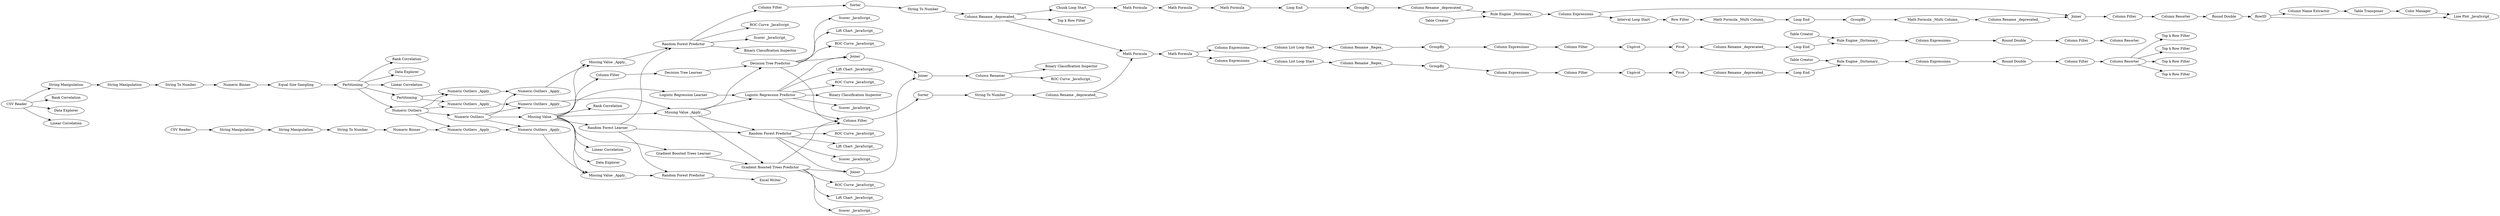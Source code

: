 digraph {
	704 -> 3
	665 -> 694
	670 -> 700
	679 -> 680
	538 -> 542
	643 -> 678
	621 -> 651
	418 -> 624
	540 -> 546
	620 -> 652
	567 -> 573
	670 -> 687
	590 -> 589
	634 -> 371
	542 -> 529
	687 -> 688
	657 -> 670
	11 -> 12
	372 -> 399
	680 -> 681
	678 -> 547
	666 -> 621
	418 -> 630
	684 -> 657
	575 -> 576
	618 -> 371
	665 -> 683
	544 -> 532
	396 -> 409
	696 -> 700
	665 -> 641
	665 -> 702
	681 -> 682
	571 -> 566
	621 -> 6
	1 -> 692
	618 -> 705
	2 -> 698
	689 -> 667
	537 -> 531
	14 -> 668
	586 -> 581
	564 -> 567
	410 -> 397
	687 -> 703
	702 -> 704
	687 -> 665
	371 -> 372
	547 -> 548
	698 -> 699
	588 -> 589
	566 -> 575
	672 -> 689
	544 -> 519
	592 -> 590
	563 -> 568
	588 -> 591
	570 -> 571
	678 -> 677
	591 -> 592
	577 -> 580
	403 -> 405
	566 -> 582
	703 -> 702
	658 -> 672
	666 -> 618
	543 -> 535
	530 -> 539
	376 -> 519
	579 -> 577
	546 -> 543
	12 -> 14
	14 -> 595
	665 -> 667
	536 -> 528
	665 -> 643
	401 -> 402
	544 -> 562
	699 -> 697
	666 -> 634
	658 -> 671
	545 -> 544
	700 -> 703
	671 -> 688
	519 -> 520
	634 -> 633
	405 -> 414
	634 -> 653
	634 -> 11
	529 -> 530
	531 -> 538
	10 -> 12
	584 -> 585
	419 -> 418
	683 -> 642
	620 -> 10
	666 -> 620
	1 -> 679
	618 -> 11
	670 -> 672
	620 -> 627
	569 -> 571
	414 -> 385
	643 -> 704
	539 -> 533
	641 -> 618
	415 -> 416
	665 -> 690
	535 -> 536
	581 -> 582
	682 -> 684
	409 -> 410
	404 -> 403
	687 -> 689
	657 -> 693
	402 -> 404
	665 -> 666
	568 -> 569
	548 -> 545
	688 -> 666
	678 -> 676
	1 -> 655
	520 -> 396
	620 -> 371
	618 -> 654
	670 -> 671
	697 -> 696
	678 -> 650
	644 -> 621
	657 -> 658
	587 -> 588
	528 -> 537
	634 -> 631
	399 -> 376
	549 -> 542
	418 -> 417
	573 -> 563
	621 -> 10
	562 -> 564
	585 -> 587
	657 -> 686
	1 -> 691
	618 -> 635
	665 -> 644
	582 -> 584
	397 -> 401
	576 -> 579
	541 -> 540
	657 -> 685
	667 -> 678
	416 -> 419
	520 -> 541
	385 -> 415
	384 -> 385
	642 -> 634
	621 -> 371
	618 -> 637
	418 -> 636
	620 -> 625
	621 -> 4
	580 -> 586
	665 -> 695
	643 -> 620
	544 [label="Column Rename _deprecated_"]
	536 [label="Column Filter"]
	532 [label="Top k Row Filter"]
	404 [label=Unpivot]
	658 [label=Partitioning]
	3 [label="Excel Writer"]
	635 [label="Lift Chart _JavaScript_"]
	651 [label="Scorer _JavaScript_"]
	531 [label="Column Rename _deprecated_"]
	588 [label=RowID]
	528 [label=Unpivot]
	372 [label=Sorter]
	589 [label="Line Plot _JavaScript_"]
	6 [label="ROC Curve _JavaScript_"]
	538 [label="Loop End"]
	654 [label="Scorer _JavaScript_"]
	12 [label=Joiner]
	686 [label="Data Explorer"]
	642 [label="Decision Tree Learner"]
	630 [label="Top k Row Filter"]
	633 [label="ROC Curve _JavaScript_"]
	567 [label="Math Formula"]
	592 [label="Table Transposer"]
	11 [label=Joiner]
	690 [label="Data Explorer"]
	698 [label="String Manipulation"]
	680 [label="String Manipulation"]
	684 [label="Equal Size Sampling"]
	703 [label="Numeric Outliers _Apply_"]
	575 [label="Interval Loop Start"]
	371 [label="Column Filter"]
	666 [label="Missing Value _Apply_"]
	672 [label="Numeric Outliers _Apply_"]
	700 [label="Numeric Outliers _Apply_"]
	410 [label="Column Rename _Regex_"]
	697 [label="String To Number"]
	545 [label="String To Number"]
	696 [label="Numeric Binner"]
	405 [label="Column Rename _deprecated_"]
	699 [label="String Manipulation"]
	655 [label="Data Explorer"]
	624 [label="Top k Row Filter"]
	621 [label="Gradient Boosted Trees Predictor"]
	678 [label="Random Forest Predictor"]
	403 [label=Pivot]
	691 [label="Linear Correlation"]
	652 [label="Scorer _JavaScript_"]
	657 [label=Partitioning]
	542 [label="Rule Engine _Dictionary_"]
	695 [label="Rank Correlation"]
	376 [label="Column Rename _deprecated_"]
	685 [label="Linear Correlation"]
	585 [label="Column Resorter"]
	618 [label="Logistic Regression Predictor"]
	529 [label="Column Expressions"]
	580 [label=GroupBy]
	667 [label="Missing Value _Apply_"]
	1 [label="CSV Reader"]
	397 [label=GroupBy]
	396 [label="Column Expressions"]
	677 [label="ROC Curve _JavaScript_"]
	563 [label="Loop End"]
	399 [label="String To Number"]
	682 [label="Numeric Binner"]
	569 [label="Column Rename _deprecated_"]
	620 [label="Random Forest Predictor"]
	687 [label="Numeric Outliers"]
	586 [label="Math Formula _Multi Column_"]
	568 [label=GroupBy]
	401 [label="Column Expressions"]
	564 [label="Math Formula"]
	416 [label="Round Double"]
	582 [label=Joiner]
	705 [label="Binary Classification Inspector"]
	581 [label="Column Rename _deprecated_"]
	689 [label="Numeric Outliers _Apply_"]
	671 [label="Numeric Outliers _Apply_"]
	627 [label="ROC Curve _JavaScript_"]
	668 [label="ROC Curve _JavaScript_"]
	571 [label="Rule Engine _Dictionary_"]
	566 [label="Column Expressions"]
	579 [label="Math Formula _Multi Column_"]
	694 [label="Linear Correlation"]
	520 [label="Math Formula"]
	653 [label="Scorer _JavaScript_"]
	385 [label="Rule Engine _Dictionary_"]
	595 [label="Binary Classification Inspector"]
	4 [label="Lift Chart _JavaScript_"]
	631 [label="Lift Chart _JavaScript_"]
	683 [label="Column Filter"]
	634 [label="Decision Tree Predictor"]
	591 [label="Column Name Extractor"]
	414 [label="Loop End"]
	535 [label="Column Expressions"]
	14 [label="Column Renamer"]
	417 [label="Top k Row Filter"]
	636 [label="Top k Row Filter"]
	650 [label="Binary Classification Inspector"]
	533 [label="Column Resorter"]
	692 [label="Rank Correlation"]
	543 [label=GroupBy]
	562 [label="Chunk Loop Start"]
	641 [label="Logistic Regression Learner"]
	570 [label="Table Creator"]
	584 [label="Column Filter"]
	681 [label="String To Number"]
	587 [label="Round Double"]
	546 [label="Column Rename _Regex_"]
	419 [label="Column Filter"]
	576 [label="Row Filter"]
	679 [label="String Manipulation"]
	688 [label="Numeric Outliers _Apply_"]
	384 [label="Table Creator"]
	625 [label="Lift Chart _JavaScript_"]
	670 [label="Numeric Outliers"]
	702 [label="Missing Value _Apply_"]
	573 [label="Math Formula"]
	415 [label="Column Expressions"]
	693 [label="Rank Correlation"]
	704 [label="Random Forest Predictor"]
	643 [label="Random Forest Learner"]
	644 [label="Gradient Boosted Trees Learner"]
	10 [label=Joiner]
	637 [label="ROC Curve _JavaScript_"]
	590 [label="Color Manager"]
	541 [label="Column Expressions"]
	548 [label=Sorter]
	537 [label=Pivot]
	418 [label="Column Resorter"]
	409 [label="Column List Loop Start"]
	530 [label="Round Double"]
	676 [label="Scorer _JavaScript_"]
	519 [label="Math Formula"]
	665 [label="Missing Value"]
	539 [label="Column Filter"]
	547 [label="Column Filter"]
	549 [label="Table Creator"]
	540 [label="Column List Loop Start"]
	402 [label="Column Filter"]
	577 [label="Loop End"]
	2 [label="CSV Reader"]
	rankdir=LR
}
